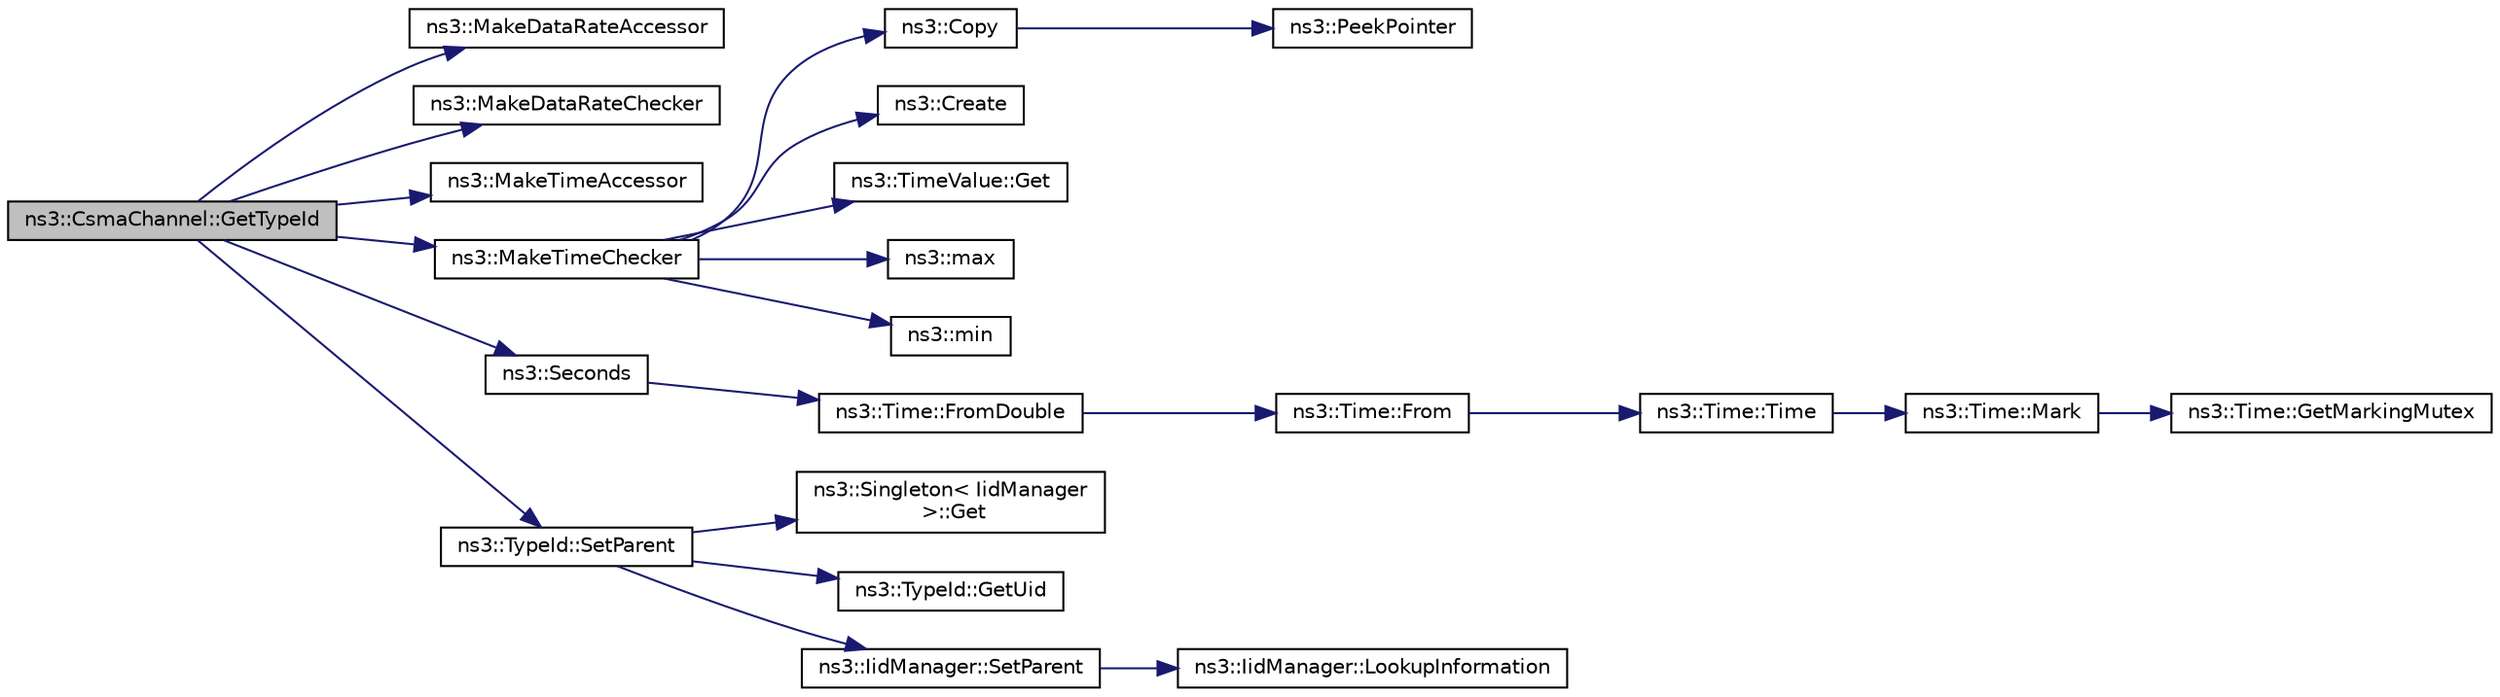 digraph "ns3::CsmaChannel::GetTypeId"
{
 // LATEX_PDF_SIZE
  edge [fontname="Helvetica",fontsize="10",labelfontname="Helvetica",labelfontsize="10"];
  node [fontname="Helvetica",fontsize="10",shape=record];
  rankdir="LR";
  Node1 [label="ns3::CsmaChannel::GetTypeId",height=0.2,width=0.4,color="black", fillcolor="grey75", style="filled", fontcolor="black",tooltip="Get the type ID."];
  Node1 -> Node2 [color="midnightblue",fontsize="10",style="solid",fontname="Helvetica"];
  Node2 [label="ns3::MakeDataRateAccessor",height=0.2,width=0.4,color="black", fillcolor="white", style="filled",URL="$group__attribute___data_rate.html#ga905aefe09d2264316577b639107673ec",tooltip="Create an AttributeAccessor for a class data member, or a lone class get functor or set method."];
  Node1 -> Node3 [color="midnightblue",fontsize="10",style="solid",fontname="Helvetica"];
  Node3 [label="ns3::MakeDataRateChecker",height=0.2,width=0.4,color="black", fillcolor="white", style="filled",URL="$group__attribute___data_rate.html#gafda8d204cd0b164a039304e98e5f9987",tooltip=" "];
  Node1 -> Node4 [color="midnightblue",fontsize="10",style="solid",fontname="Helvetica"];
  Node4 [label="ns3::MakeTimeAccessor",height=0.2,width=0.4,color="black", fillcolor="white", style="filled",URL="$group__attribute___time.html#gae70abc8a43ea1080c89a0fb56eed2993",tooltip="Create an AttributeAccessor for a class data member, or a lone class get functor or set method."];
  Node1 -> Node5 [color="midnightblue",fontsize="10",style="solid",fontname="Helvetica"];
  Node5 [label="ns3::MakeTimeChecker",height=0.2,width=0.4,color="black", fillcolor="white", style="filled",URL="$namespacens3.html#a7032965bd4afa578691d88c09e4481c1",tooltip="Helper to make a Time checker with bounded range."];
  Node5 -> Node6 [color="midnightblue",fontsize="10",style="solid",fontname="Helvetica"];
  Node6 [label="ns3::Copy",height=0.2,width=0.4,color="black", fillcolor="white", style="filled",URL="$namespacens3.html#a952d99f6d759fee74dda19f308451bc1",tooltip="Return a deep copy of a Ptr."];
  Node6 -> Node7 [color="midnightblue",fontsize="10",style="solid",fontname="Helvetica"];
  Node7 [label="ns3::PeekPointer",height=0.2,width=0.4,color="black", fillcolor="white", style="filled",URL="$namespacens3.html#af2a7557fe9afdd98d8f6f8f6e412cf5a",tooltip=" "];
  Node5 -> Node8 [color="midnightblue",fontsize="10",style="solid",fontname="Helvetica"];
  Node8 [label="ns3::Create",height=0.2,width=0.4,color="black", fillcolor="white", style="filled",URL="$group__ptr.html#ga086d8d4a76485a155f0408b85dcebede",tooltip="Create class instances by constructors with varying numbers of arguments and return them by Ptr."];
  Node5 -> Node9 [color="midnightblue",fontsize="10",style="solid",fontname="Helvetica"];
  Node9 [label="ns3::TimeValue::Get",height=0.2,width=0.4,color="black", fillcolor="white", style="filled",URL="$classns3_1_1_time_value.html#adf5a08f0eb31965373473d3776c8be98",tooltip=" "];
  Node5 -> Node10 [color="midnightblue",fontsize="10",style="solid",fontname="Helvetica"];
  Node10 [label="ns3::max",height=0.2,width=0.4,color="black", fillcolor="white", style="filled",URL="$namespacens3.html#a548291fa9e4e7d6a57814dfcbbebce9b",tooltip=" "];
  Node5 -> Node11 [color="midnightblue",fontsize="10",style="solid",fontname="Helvetica"];
  Node11 [label="ns3::min",height=0.2,width=0.4,color="black", fillcolor="white", style="filled",URL="$namespacens3.html#a66840605409c3caeff0d2a728b68dc6d",tooltip=" "];
  Node1 -> Node12 [color="midnightblue",fontsize="10",style="solid",fontname="Helvetica"];
  Node12 [label="ns3::Seconds",height=0.2,width=0.4,color="black", fillcolor="white", style="filled",URL="$group__timecivil.html#ga33c34b816f8ff6628e33d5c8e9713b9e",tooltip="Construct a Time in the indicated unit."];
  Node12 -> Node13 [color="midnightblue",fontsize="10",style="solid",fontname="Helvetica"];
  Node13 [label="ns3::Time::FromDouble",height=0.2,width=0.4,color="black", fillcolor="white", style="filled",URL="$classns3_1_1_time.html#a60e845f4a74e62495b86356afe604cb4",tooltip="Create a Time equal to value in unit unit."];
  Node13 -> Node14 [color="midnightblue",fontsize="10",style="solid",fontname="Helvetica"];
  Node14 [label="ns3::Time::From",height=0.2,width=0.4,color="black", fillcolor="white", style="filled",URL="$classns3_1_1_time.html#a34e4acc13d0e08cc8cb9cd3b838b9baf",tooltip="Create a Time in the current unit."];
  Node14 -> Node15 [color="midnightblue",fontsize="10",style="solid",fontname="Helvetica"];
  Node15 [label="ns3::Time::Time",height=0.2,width=0.4,color="black", fillcolor="white", style="filled",URL="$classns3_1_1_time.html#a8a39dc1b8cbbd7fe6d940e492d1b925e",tooltip="Default constructor, with value 0."];
  Node15 -> Node16 [color="midnightblue",fontsize="10",style="solid",fontname="Helvetica"];
  Node16 [label="ns3::Time::Mark",height=0.2,width=0.4,color="black", fillcolor="white", style="filled",URL="$classns3_1_1_time.html#aa7eef2a1119c1c4855d99f1e83d44c54",tooltip="Record a Time instance with the MarkedTimes."];
  Node16 -> Node17 [color="midnightblue",fontsize="10",style="solid",fontname="Helvetica"];
  Node17 [label="ns3::Time::GetMarkingMutex",height=0.2,width=0.4,color="black", fillcolor="white", style="filled",URL="$classns3_1_1_time.html#addd8e672203391b3ae98ee475ce05272",tooltip=" "];
  Node1 -> Node18 [color="midnightblue",fontsize="10",style="solid",fontname="Helvetica"];
  Node18 [label="ns3::TypeId::SetParent",height=0.2,width=0.4,color="black", fillcolor="white", style="filled",URL="$classns3_1_1_type_id.html#abaaca67ab7d2471067e7c275df0f7309",tooltip="Set the parent TypeId."];
  Node18 -> Node19 [color="midnightblue",fontsize="10",style="solid",fontname="Helvetica"];
  Node19 [label="ns3::Singleton\< IidManager\l \>::Get",height=0.2,width=0.4,color="black", fillcolor="white", style="filled",URL="$classns3_1_1_singleton.html#a80a2cd3c25a27ea72add7a9f7a141ffa",tooltip="Get a pointer to the singleton instance."];
  Node18 -> Node20 [color="midnightblue",fontsize="10",style="solid",fontname="Helvetica"];
  Node20 [label="ns3::TypeId::GetUid",height=0.2,width=0.4,color="black", fillcolor="white", style="filled",URL="$classns3_1_1_type_id.html#a429535085325d6f926724771446d9047",tooltip="Get the internal id of this TypeId."];
  Node18 -> Node21 [color="midnightblue",fontsize="10",style="solid",fontname="Helvetica"];
  Node21 [label="ns3::IidManager::SetParent",height=0.2,width=0.4,color="black", fillcolor="white", style="filled",URL="$classns3_1_1_iid_manager.html#a4042931260554c907699367b6811426f",tooltip="Set the parent of a type id."];
  Node21 -> Node22 [color="midnightblue",fontsize="10",style="solid",fontname="Helvetica"];
  Node22 [label="ns3::IidManager::LookupInformation",height=0.2,width=0.4,color="black", fillcolor="white", style="filled",URL="$classns3_1_1_iid_manager.html#a84af06b798b21fa700469a3ac5f65f3f",tooltip="Retrieve the information record for a type."];
}
